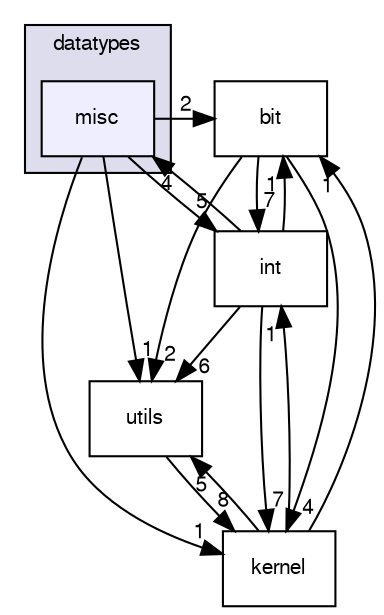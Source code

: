 digraph "sysc/datatypes/misc" {
  compound=true
  node [ fontsize="10", fontname="FreeSans"];
  edge [ labelfontsize="10", labelfontname="FreeSans"];
  subgraph clusterdir_5e69c086e82be690ab2b0365646e74e7 {
    graph [ bgcolor="#ddddee", pencolor="black", label="datatypes" fontname="FreeSans", fontsize="10", URL="dir_5e69c086e82be690ab2b0365646e74e7.html"]
  dir_2f58fca50dfde4753ec3f45c717d6cef [shape=box, label="misc", style="filled", fillcolor="#eeeeff", pencolor="black", URL="dir_2f58fca50dfde4753ec3f45c717d6cef.html"];
  }
  dir_d489ae3556ea625c3b8f44aba1bab533 [shape=box label="bit" URL="dir_d489ae3556ea625c3b8f44aba1bab533.html"];
  dir_4913bade71ac789252954d06e5b30a22 [shape=box label="int" URL="dir_4913bade71ac789252954d06e5b30a22.html"];
  dir_b4b56023568c35e5a49172d00a6c7a39 [shape=box label="kernel" URL="dir_b4b56023568c35e5a49172d00a6c7a39.html"];
  dir_abe2d21ecb619c40140cdc0b9ea59ef5 [shape=box label="utils" URL="dir_abe2d21ecb619c40140cdc0b9ea59ef5.html"];
  dir_d489ae3556ea625c3b8f44aba1bab533->dir_4913bade71ac789252954d06e5b30a22 [headlabel="7", labeldistance=1.5 headhref="dir_000003_000005.html"];
  dir_d489ae3556ea625c3b8f44aba1bab533->dir_b4b56023568c35e5a49172d00a6c7a39 [headlabel="4", labeldistance=1.5 headhref="dir_000003_000007.html"];
  dir_d489ae3556ea625c3b8f44aba1bab533->dir_abe2d21ecb619c40140cdc0b9ea59ef5 [headlabel="2", labeldistance=1.5 headhref="dir_000003_000009.html"];
  dir_4913bade71ac789252954d06e5b30a22->dir_d489ae3556ea625c3b8f44aba1bab533 [headlabel="1", labeldistance=1.5 headhref="dir_000005_000003.html"];
  dir_4913bade71ac789252954d06e5b30a22->dir_b4b56023568c35e5a49172d00a6c7a39 [headlabel="7", labeldistance=1.5 headhref="dir_000005_000007.html"];
  dir_4913bade71ac789252954d06e5b30a22->dir_abe2d21ecb619c40140cdc0b9ea59ef5 [headlabel="6", labeldistance=1.5 headhref="dir_000005_000009.html"];
  dir_4913bade71ac789252954d06e5b30a22->dir_2f58fca50dfde4753ec3f45c717d6cef [headlabel="4", labeldistance=1.5 headhref="dir_000005_000006.html"];
  dir_b4b56023568c35e5a49172d00a6c7a39->dir_d489ae3556ea625c3b8f44aba1bab533 [headlabel="1", labeldistance=1.5 headhref="dir_000007_000003.html"];
  dir_b4b56023568c35e5a49172d00a6c7a39->dir_4913bade71ac789252954d06e5b30a22 [headlabel="1", labeldistance=1.5 headhref="dir_000007_000005.html"];
  dir_b4b56023568c35e5a49172d00a6c7a39->dir_abe2d21ecb619c40140cdc0b9ea59ef5 [headlabel="5", labeldistance=1.5 headhref="dir_000007_000009.html"];
  dir_abe2d21ecb619c40140cdc0b9ea59ef5->dir_b4b56023568c35e5a49172d00a6c7a39 [headlabel="8", labeldistance=1.5 headhref="dir_000009_000007.html"];
  dir_2f58fca50dfde4753ec3f45c717d6cef->dir_d489ae3556ea625c3b8f44aba1bab533 [headlabel="2", labeldistance=1.5 headhref="dir_000006_000003.html"];
  dir_2f58fca50dfde4753ec3f45c717d6cef->dir_4913bade71ac789252954d06e5b30a22 [headlabel="5", labeldistance=1.5 headhref="dir_000006_000005.html"];
  dir_2f58fca50dfde4753ec3f45c717d6cef->dir_b4b56023568c35e5a49172d00a6c7a39 [headlabel="1", labeldistance=1.5 headhref="dir_000006_000007.html"];
  dir_2f58fca50dfde4753ec3f45c717d6cef->dir_abe2d21ecb619c40140cdc0b9ea59ef5 [headlabel="1", labeldistance=1.5 headhref="dir_000006_000009.html"];
}
